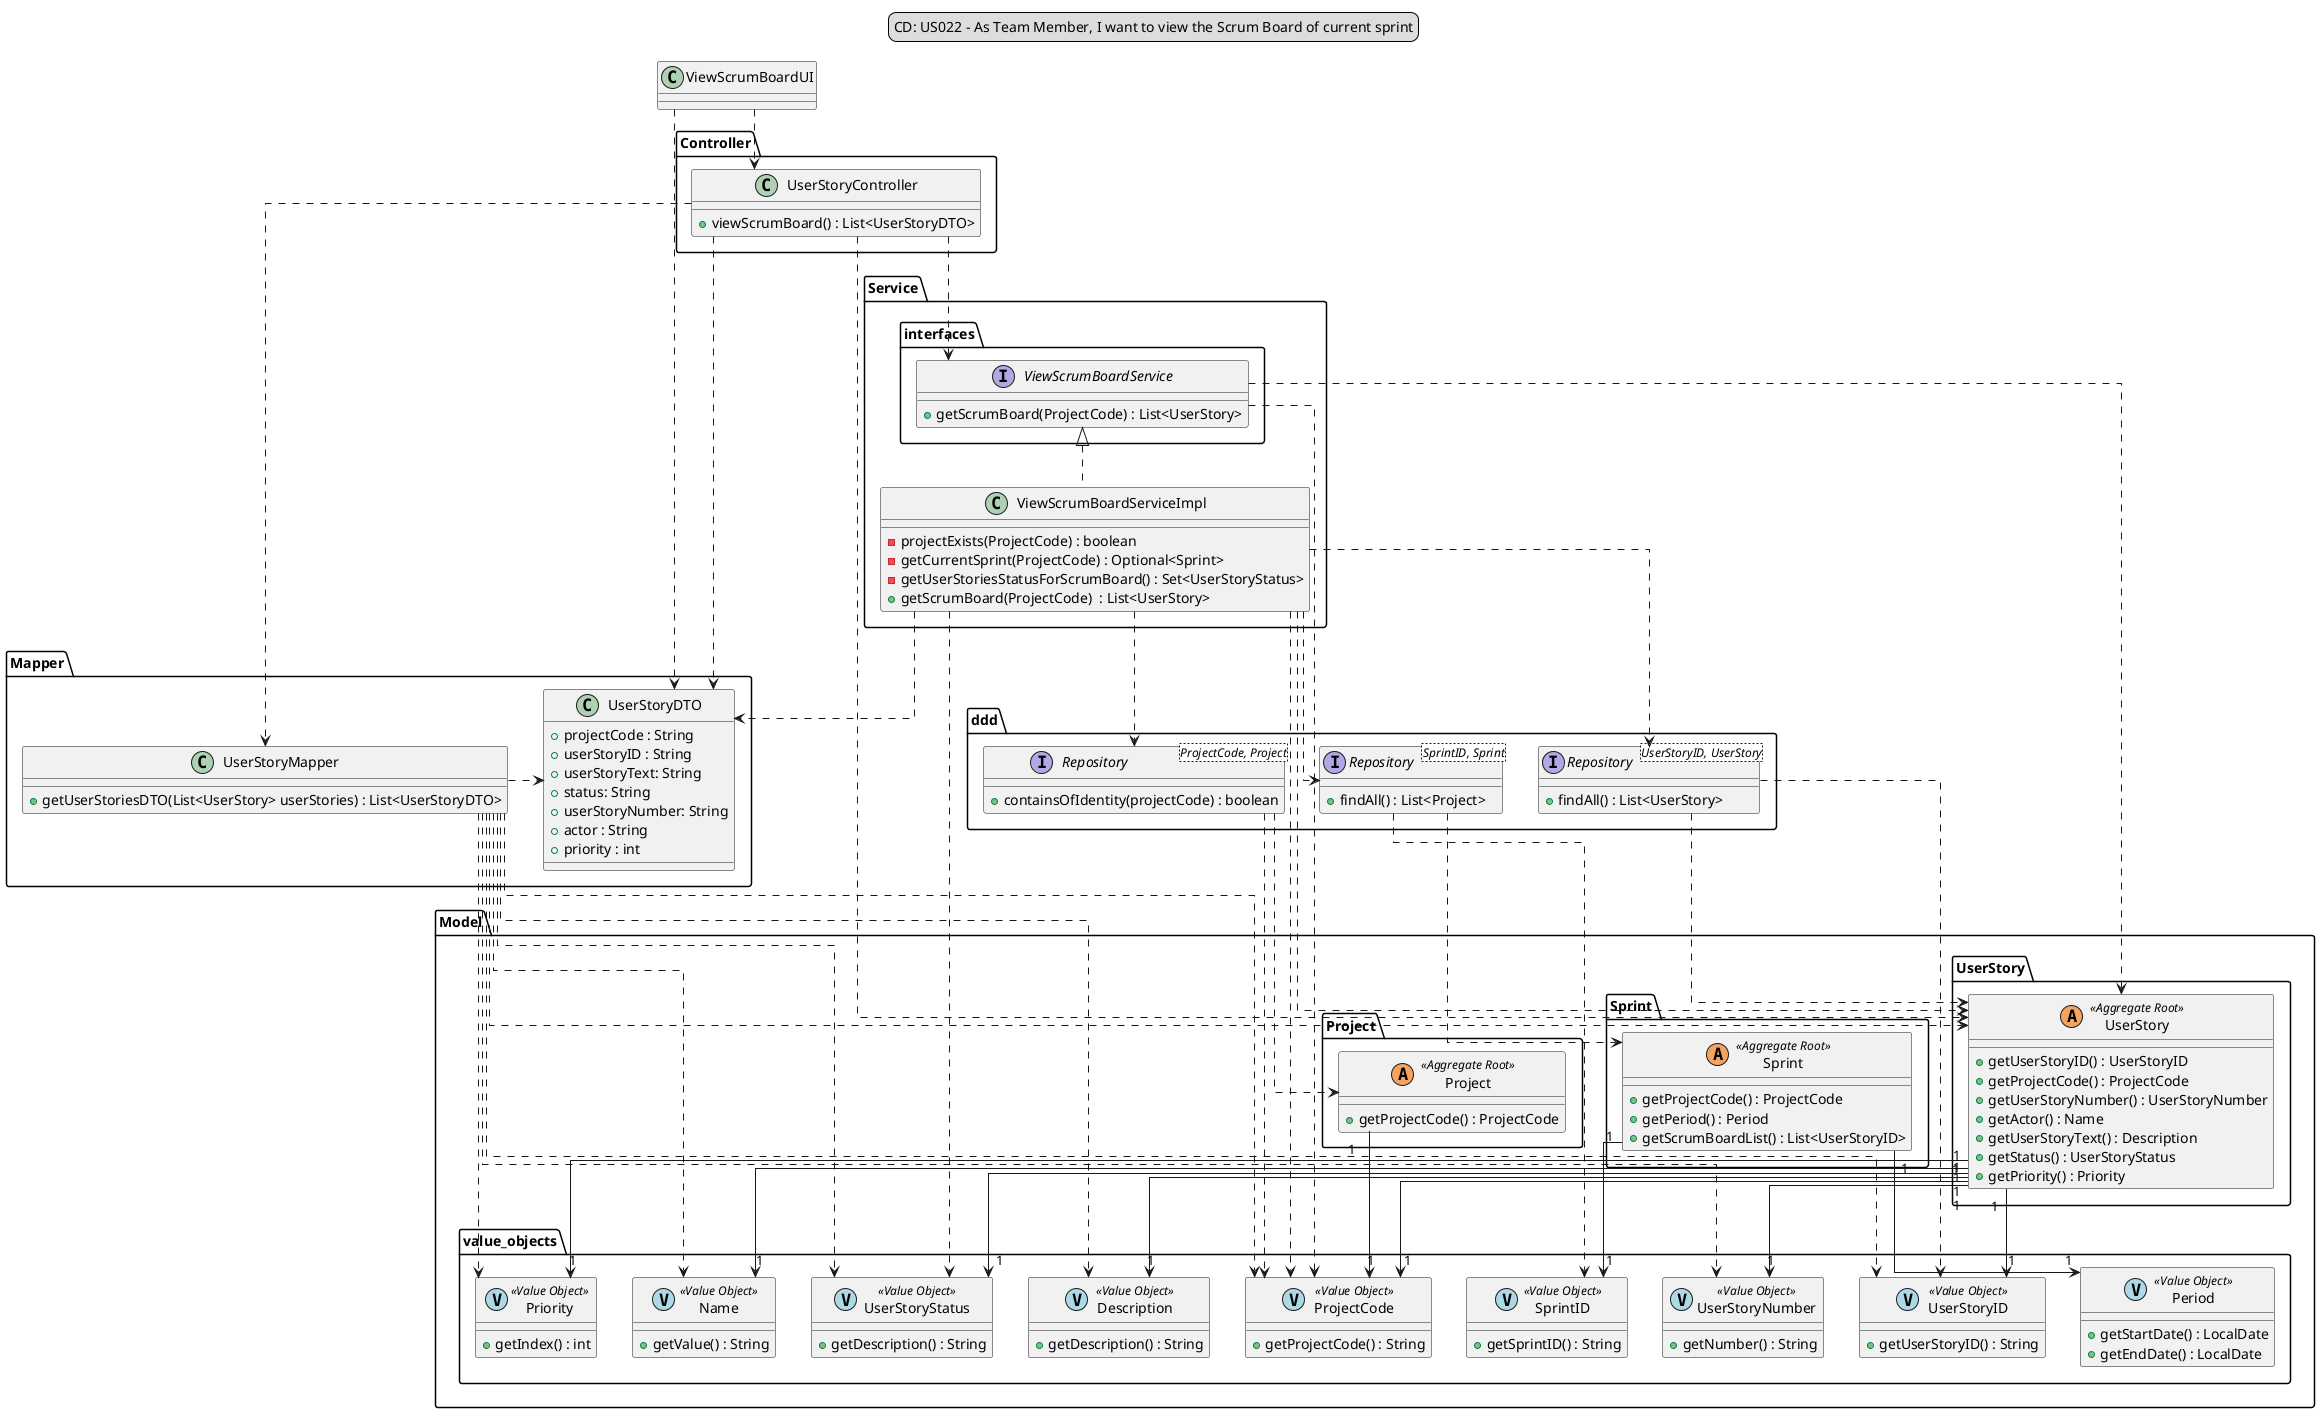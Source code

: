 @startuml

legend top
CD: US022 - As Team Member, I want to view the Scrum Board of current sprint
end legend

skinparam linetype ortho

package Controller {
    class "UserStoryController" as controller {
        +viewScrumBoard() : List<UserStoryDTO>
    }
}

package Service {
    package interfaces {
        interface "ViewScrumBoardService" as  serviceI {
            +getScrumBoard(ProjectCode) : List<UserStory>
        }
    }
    class "ViewScrumBoardServiceImpl" as service {
        -projectExists(ProjectCode) : boolean
        -getCurrentSprint(ProjectCode) : Optional<Sprint>
        -getUserStoriesStatusForScrumBoard() : Set<UserStoryStatus>
        +getScrumBoard(ProjectCode)  : List<UserStory>
    }
}

package ddd {
    interface "Repository<ProjectCode, Project>" as interfacePrjRepo {
        +containsOfIdentity(projectCode) : boolean
    }
    interface "Repository<SprintID, Sprint>" as interfaceSprintRepo {
        +findAll() : List<Project>
    }
    interface "Repository<UserStoryID, UserStory>" as interfaceStoryRepo {
        +findAll() : List<UserStory>
    }
}

package Model {

    package value_objects{
        class "ProjectCode" as projectCode <<(V, LightBlue) Value Object>> {
            +getProjectCode() : String
        }
        class "UserStoryID" as storyID <<(V, LightBlue) Value Object>> {
            +getUserStoryID() : String
        }
        class "SprintID" as sprintID <<(V, LightBlue) Value Object>> {
            +getSprintID() : String
        }
        class "Description" as storyText <<(V, LightBlue) Value Object>> {
            +getDescription() : String
        }
        class "UserStoryStatus" as storyStatus <<(V, LightBlue) Value Object>> {
            +getDescription() : String
        }
        class "UserStoryNumber" as storyNumber <<(V, LightBlue) Value Object>> {
            +getNumber() : String
        }
        class "Name" as actorName <<(V, LightBlue) Value Object>> {
            +getValue() : String
        }
        class "Priority" as priority <<(V, LightBlue) Value Object>> {
            +getIndex() : int
        }
        class "Period" as period <<(V, LightBlue) Value Object>> {
            +getStartDate() : LocalDate
            +getEndDate() : LocalDate
        }
    }

    package Project {
        class "Project" as project <<(A,SandyBrown) Aggregate Root>> {
            +getProjectCode() : ProjectCode
        }
    }
    package Sprint {
        class "Sprint" as sprint <<(A,SandyBrown) Aggregate Root>> {
            +getProjectCode() : ProjectCode
            +getPeriod() : Period
            +getScrumBoardList() : List<UserStoryID>
        }
    }
    package UserStory {
        class "UserStory" as story <<(A,SandyBrown) Aggregate Root>> {
            +getUserStoryID() : UserStoryID
            +getProjectCode() : ProjectCode
            +getUserStoryNumber() : UserStoryNumber
            +getActor() : Name
            +getUserStoryText() : Description
            +getStatus() : UserStoryStatus
            +getPriority() : Priority
        }
    }
}

package Mapper {
    class "UserStoryMapper" as mapper {
        + getUserStoriesDTO(List<UserStory> userStories) : List<UserStoryDTO>
    }
    class "UserStoryDTO" as storyDTO {
        + projectCode : String
        + userStoryID : String
        + userStoryText: String
        + status: String
        + userStoryNumber: String
        + actor : String
        + priority : int
    }
}

ViewScrumBoardUI ..> controller
ViewScrumBoardUI ..> storyDTO

controller ...> storyDTO
controller ...> story
controller ...> mapper
controller ..> serviceI

mapper .right.> storyDTO
mapper ..> story

mapper ..> storyID
mapper ..> projectCode
mapper ..> storyNumber
mapper ..> actorName
mapper ..> storyText
mapper ..> storyStatus
mapper ..> priority

serviceI <|.. service
serviceI ..> story
serviceI ..> projectCode

service ..> interfacePrjRepo
service ..> interfaceSprintRepo
service ..> interfaceStoryRepo
service ..> storyDTO
service ..> story
service ..> storyStatus
service ..> projectCode

interfacePrjRepo ..> projectCode
interfacePrjRepo ..> project
interfaceSprintRepo ..> sprint
interfaceSprintRepo ..> sprintID
interfaceStoryRepo ..> story
interfaceStoryRepo ..> storyID

project "1" -down-> "1" projectCode

sprint "1" -down-> "1" sprintID
sprint "1" -down-> "1" period

story "1" -down-> "1" storyID
story "1" -down-> "1" projectCode
story "1" -down-> "1" storyNumber
story "1" -down-> "1" actorName
story "1" -down-> "1" storyText
story "1" -down-> "1" storyStatus
story "1" -down-> "1" priority


@enduml